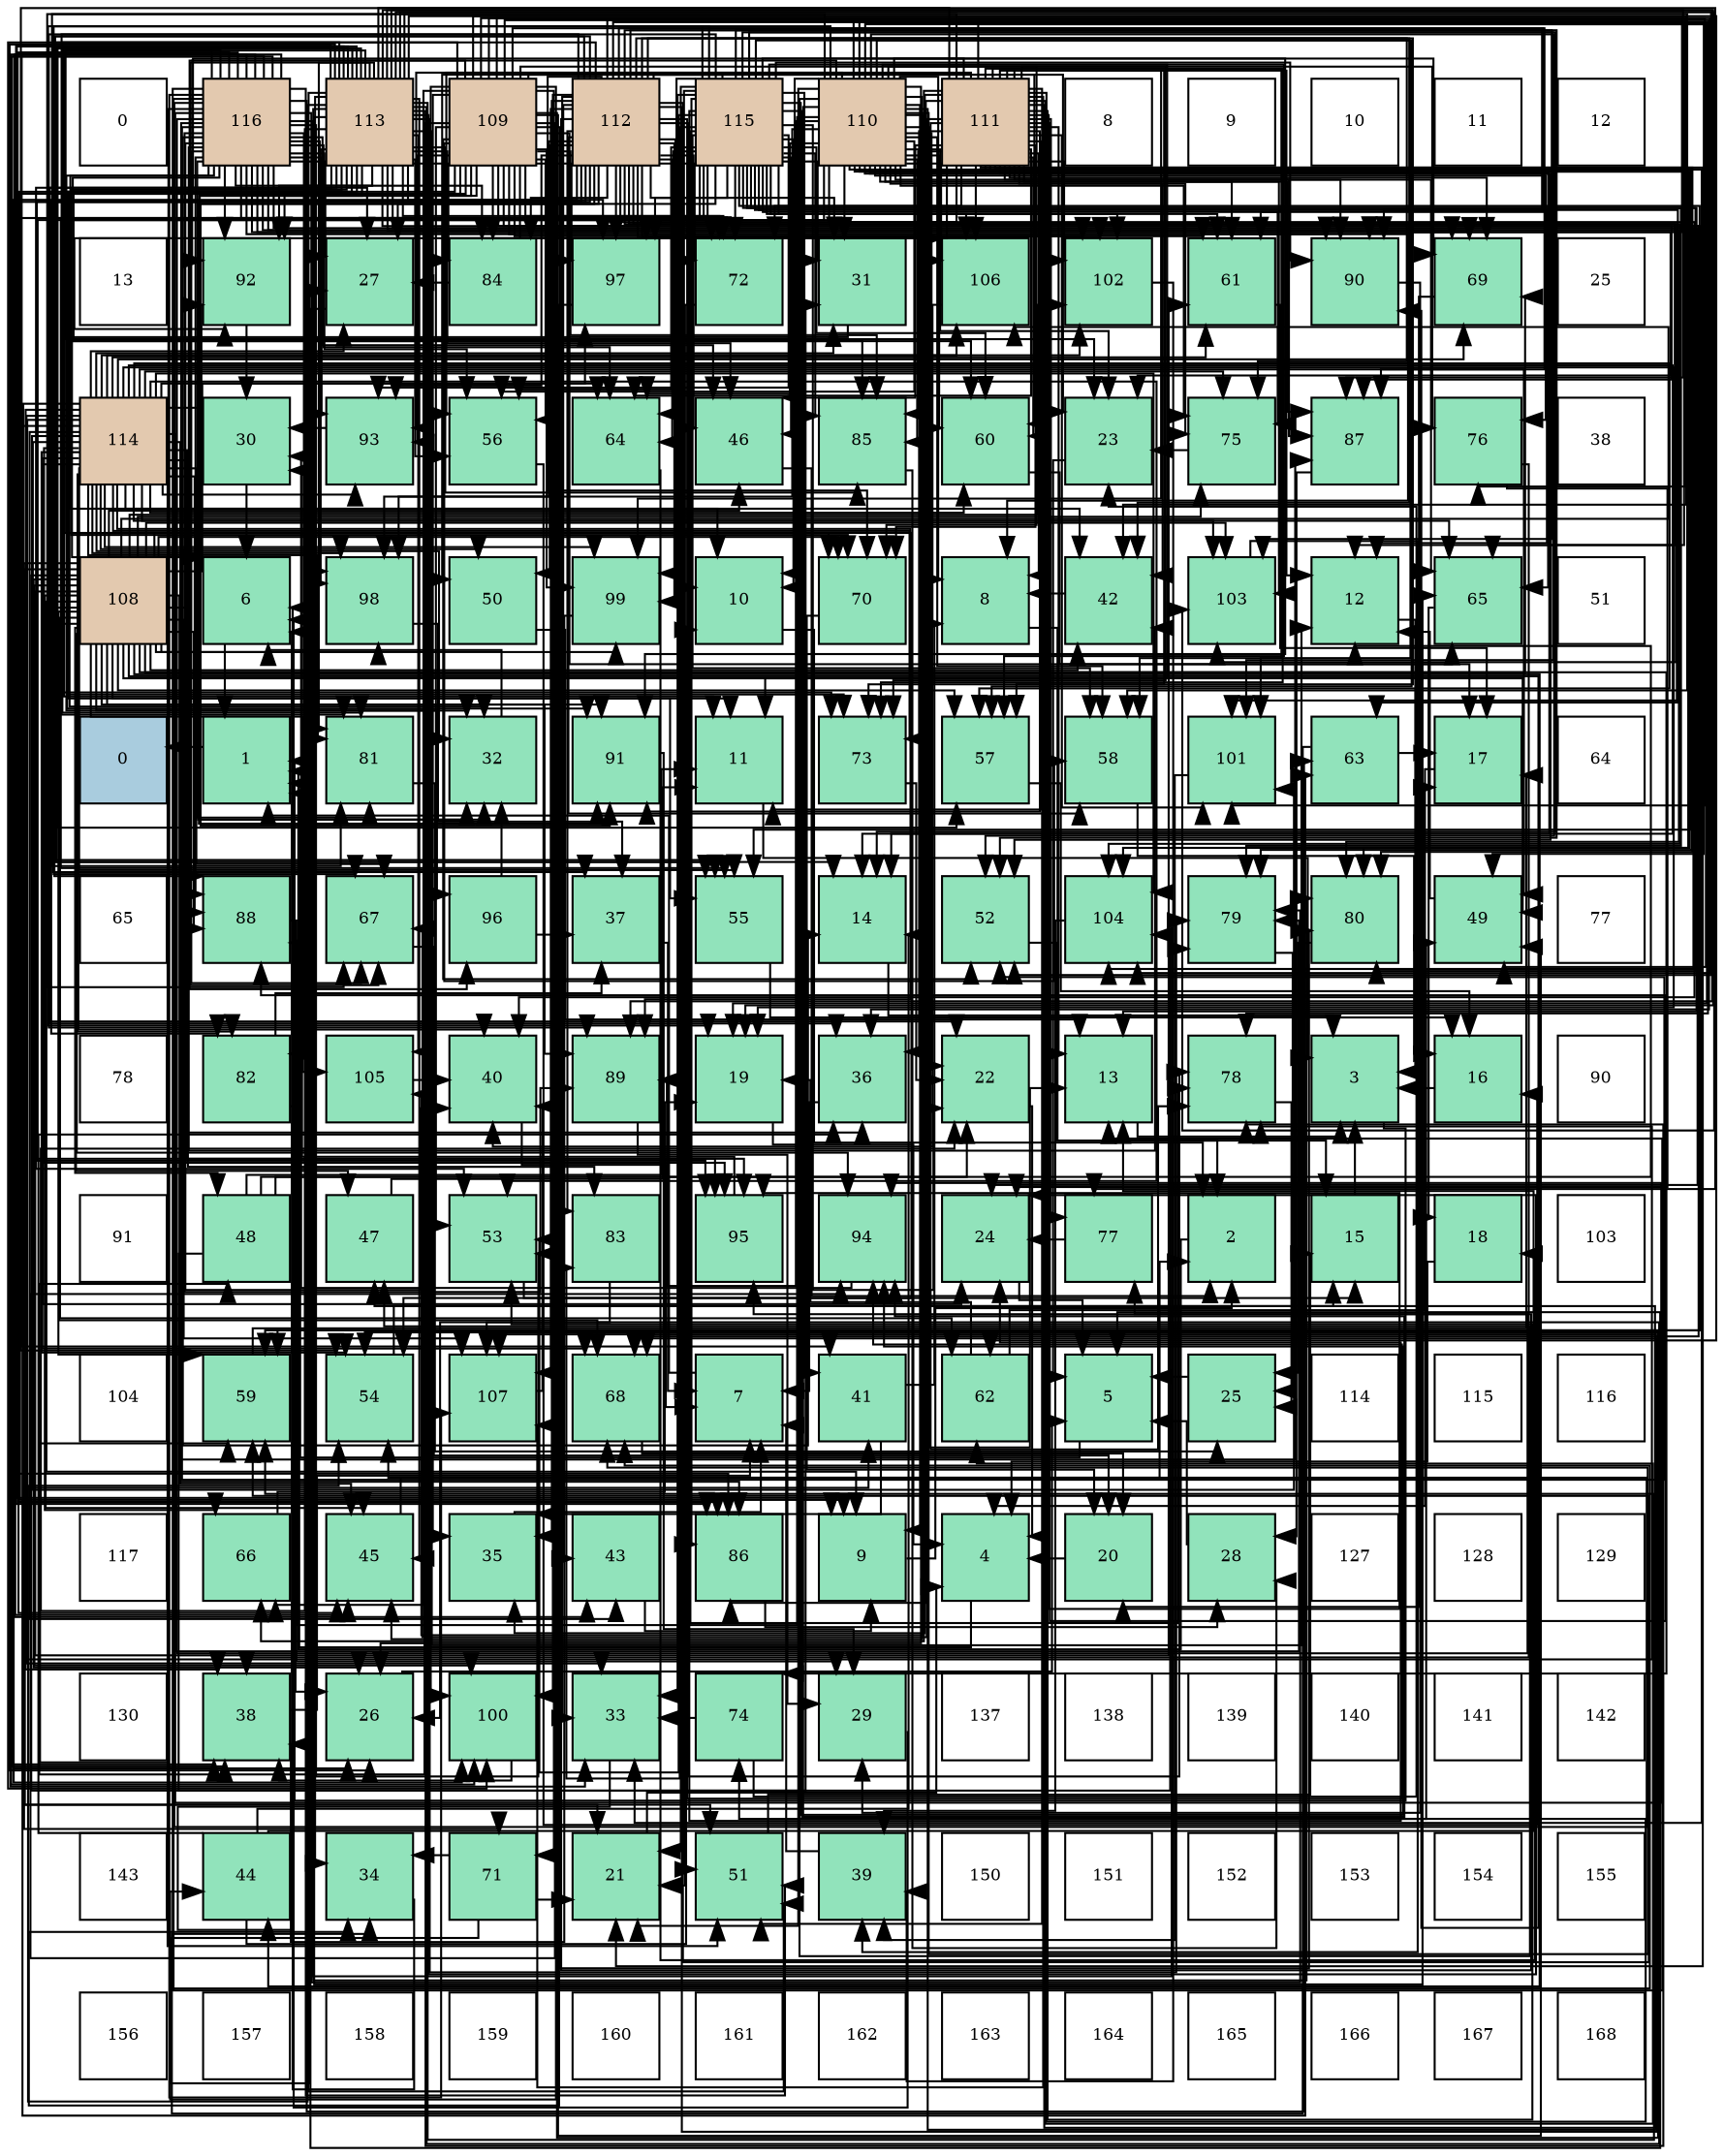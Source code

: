 digraph layout{
 rankdir=TB;
 splines=ortho;
 node [style=filled shape=square fixedsize=true width=0.6];
0[label="0", fontsize=8, fillcolor="#ffffff"];
1[label="116", fontsize=8, fillcolor="#e3c9af"];
2[label="113", fontsize=8, fillcolor="#e3c9af"];
3[label="109", fontsize=8, fillcolor="#e3c9af"];
4[label="112", fontsize=8, fillcolor="#e3c9af"];
5[label="115", fontsize=8, fillcolor="#e3c9af"];
6[label="110", fontsize=8, fillcolor="#e3c9af"];
7[label="111", fontsize=8, fillcolor="#e3c9af"];
8[label="8", fontsize=8, fillcolor="#ffffff"];
9[label="9", fontsize=8, fillcolor="#ffffff"];
10[label="10", fontsize=8, fillcolor="#ffffff"];
11[label="11", fontsize=8, fillcolor="#ffffff"];
12[label="12", fontsize=8, fillcolor="#ffffff"];
13[label="13", fontsize=8, fillcolor="#ffffff"];
14[label="92", fontsize=8, fillcolor="#91e3bb"];
15[label="27", fontsize=8, fillcolor="#91e3bb"];
16[label="84", fontsize=8, fillcolor="#91e3bb"];
17[label="97", fontsize=8, fillcolor="#91e3bb"];
18[label="72", fontsize=8, fillcolor="#91e3bb"];
19[label="31", fontsize=8, fillcolor="#91e3bb"];
20[label="106", fontsize=8, fillcolor="#91e3bb"];
21[label="102", fontsize=8, fillcolor="#91e3bb"];
22[label="61", fontsize=8, fillcolor="#91e3bb"];
23[label="90", fontsize=8, fillcolor="#91e3bb"];
24[label="69", fontsize=8, fillcolor="#91e3bb"];
25[label="25", fontsize=8, fillcolor="#ffffff"];
26[label="114", fontsize=8, fillcolor="#e3c9af"];
27[label="30", fontsize=8, fillcolor="#91e3bb"];
28[label="93", fontsize=8, fillcolor="#91e3bb"];
29[label="56", fontsize=8, fillcolor="#91e3bb"];
30[label="64", fontsize=8, fillcolor="#91e3bb"];
31[label="46", fontsize=8, fillcolor="#91e3bb"];
32[label="85", fontsize=8, fillcolor="#91e3bb"];
33[label="60", fontsize=8, fillcolor="#91e3bb"];
34[label="23", fontsize=8, fillcolor="#91e3bb"];
35[label="75", fontsize=8, fillcolor="#91e3bb"];
36[label="87", fontsize=8, fillcolor="#91e3bb"];
37[label="76", fontsize=8, fillcolor="#91e3bb"];
38[label="38", fontsize=8, fillcolor="#ffffff"];
39[label="108", fontsize=8, fillcolor="#e3c9af"];
40[label="6", fontsize=8, fillcolor="#91e3bb"];
41[label="98", fontsize=8, fillcolor="#91e3bb"];
42[label="50", fontsize=8, fillcolor="#91e3bb"];
43[label="99", fontsize=8, fillcolor="#91e3bb"];
44[label="10", fontsize=8, fillcolor="#91e3bb"];
45[label="70", fontsize=8, fillcolor="#91e3bb"];
46[label="8", fontsize=8, fillcolor="#91e3bb"];
47[label="42", fontsize=8, fillcolor="#91e3bb"];
48[label="103", fontsize=8, fillcolor="#91e3bb"];
49[label="12", fontsize=8, fillcolor="#91e3bb"];
50[label="65", fontsize=8, fillcolor="#91e3bb"];
51[label="51", fontsize=8, fillcolor="#ffffff"];
52[label="0", fontsize=8, fillcolor="#a9ccde"];
53[label="1", fontsize=8, fillcolor="#91e3bb"];
54[label="81", fontsize=8, fillcolor="#91e3bb"];
55[label="32", fontsize=8, fillcolor="#91e3bb"];
56[label="91", fontsize=8, fillcolor="#91e3bb"];
57[label="11", fontsize=8, fillcolor="#91e3bb"];
58[label="73", fontsize=8, fillcolor="#91e3bb"];
59[label="57", fontsize=8, fillcolor="#91e3bb"];
60[label="58", fontsize=8, fillcolor="#91e3bb"];
61[label="101", fontsize=8, fillcolor="#91e3bb"];
62[label="63", fontsize=8, fillcolor="#91e3bb"];
63[label="17", fontsize=8, fillcolor="#91e3bb"];
64[label="64", fontsize=8, fillcolor="#ffffff"];
65[label="65", fontsize=8, fillcolor="#ffffff"];
66[label="88", fontsize=8, fillcolor="#91e3bb"];
67[label="67", fontsize=8, fillcolor="#91e3bb"];
68[label="96", fontsize=8, fillcolor="#91e3bb"];
69[label="37", fontsize=8, fillcolor="#91e3bb"];
70[label="55", fontsize=8, fillcolor="#91e3bb"];
71[label="14", fontsize=8, fillcolor="#91e3bb"];
72[label="52", fontsize=8, fillcolor="#91e3bb"];
73[label="104", fontsize=8, fillcolor="#91e3bb"];
74[label="79", fontsize=8, fillcolor="#91e3bb"];
75[label="80", fontsize=8, fillcolor="#91e3bb"];
76[label="49", fontsize=8, fillcolor="#91e3bb"];
77[label="77", fontsize=8, fillcolor="#ffffff"];
78[label="78", fontsize=8, fillcolor="#ffffff"];
79[label="82", fontsize=8, fillcolor="#91e3bb"];
80[label="105", fontsize=8, fillcolor="#91e3bb"];
81[label="40", fontsize=8, fillcolor="#91e3bb"];
82[label="89", fontsize=8, fillcolor="#91e3bb"];
83[label="19", fontsize=8, fillcolor="#91e3bb"];
84[label="36", fontsize=8, fillcolor="#91e3bb"];
85[label="22", fontsize=8, fillcolor="#91e3bb"];
86[label="13", fontsize=8, fillcolor="#91e3bb"];
87[label="78", fontsize=8, fillcolor="#91e3bb"];
88[label="3", fontsize=8, fillcolor="#91e3bb"];
89[label="16", fontsize=8, fillcolor="#91e3bb"];
90[label="90", fontsize=8, fillcolor="#ffffff"];
91[label="91", fontsize=8, fillcolor="#ffffff"];
92[label="48", fontsize=8, fillcolor="#91e3bb"];
93[label="47", fontsize=8, fillcolor="#91e3bb"];
94[label="53", fontsize=8, fillcolor="#91e3bb"];
95[label="83", fontsize=8, fillcolor="#91e3bb"];
96[label="95", fontsize=8, fillcolor="#91e3bb"];
97[label="94", fontsize=8, fillcolor="#91e3bb"];
98[label="24", fontsize=8, fillcolor="#91e3bb"];
99[label="77", fontsize=8, fillcolor="#91e3bb"];
100[label="2", fontsize=8, fillcolor="#91e3bb"];
101[label="15", fontsize=8, fillcolor="#91e3bb"];
102[label="18", fontsize=8, fillcolor="#91e3bb"];
103[label="103", fontsize=8, fillcolor="#ffffff"];
104[label="104", fontsize=8, fillcolor="#ffffff"];
105[label="59", fontsize=8, fillcolor="#91e3bb"];
106[label="54", fontsize=8, fillcolor="#91e3bb"];
107[label="107", fontsize=8, fillcolor="#91e3bb"];
108[label="68", fontsize=8, fillcolor="#91e3bb"];
109[label="7", fontsize=8, fillcolor="#91e3bb"];
110[label="41", fontsize=8, fillcolor="#91e3bb"];
111[label="62", fontsize=8, fillcolor="#91e3bb"];
112[label="5", fontsize=8, fillcolor="#91e3bb"];
113[label="25", fontsize=8, fillcolor="#91e3bb"];
114[label="114", fontsize=8, fillcolor="#ffffff"];
115[label="115", fontsize=8, fillcolor="#ffffff"];
116[label="116", fontsize=8, fillcolor="#ffffff"];
117[label="117", fontsize=8, fillcolor="#ffffff"];
118[label="66", fontsize=8, fillcolor="#91e3bb"];
119[label="45", fontsize=8, fillcolor="#91e3bb"];
120[label="35", fontsize=8, fillcolor="#91e3bb"];
121[label="43", fontsize=8, fillcolor="#91e3bb"];
122[label="86", fontsize=8, fillcolor="#91e3bb"];
123[label="9", fontsize=8, fillcolor="#91e3bb"];
124[label="4", fontsize=8, fillcolor="#91e3bb"];
125[label="20", fontsize=8, fillcolor="#91e3bb"];
126[label="28", fontsize=8, fillcolor="#91e3bb"];
127[label="127", fontsize=8, fillcolor="#ffffff"];
128[label="128", fontsize=8, fillcolor="#ffffff"];
129[label="129", fontsize=8, fillcolor="#ffffff"];
130[label="130", fontsize=8, fillcolor="#ffffff"];
131[label="38", fontsize=8, fillcolor="#91e3bb"];
132[label="26", fontsize=8, fillcolor="#91e3bb"];
133[label="100", fontsize=8, fillcolor="#91e3bb"];
134[label="33", fontsize=8, fillcolor="#91e3bb"];
135[label="74", fontsize=8, fillcolor="#91e3bb"];
136[label="29", fontsize=8, fillcolor="#91e3bb"];
137[label="137", fontsize=8, fillcolor="#ffffff"];
138[label="138", fontsize=8, fillcolor="#ffffff"];
139[label="139", fontsize=8, fillcolor="#ffffff"];
140[label="140", fontsize=8, fillcolor="#ffffff"];
141[label="141", fontsize=8, fillcolor="#ffffff"];
142[label="142", fontsize=8, fillcolor="#ffffff"];
143[label="143", fontsize=8, fillcolor="#ffffff"];
144[label="44", fontsize=8, fillcolor="#91e3bb"];
145[label="34", fontsize=8, fillcolor="#91e3bb"];
146[label="71", fontsize=8, fillcolor="#91e3bb"];
147[label="21", fontsize=8, fillcolor="#91e3bb"];
148[label="51", fontsize=8, fillcolor="#91e3bb"];
149[label="39", fontsize=8, fillcolor="#91e3bb"];
150[label="150", fontsize=8, fillcolor="#ffffff"];
151[label="151", fontsize=8, fillcolor="#ffffff"];
152[label="152", fontsize=8, fillcolor="#ffffff"];
153[label="153", fontsize=8, fillcolor="#ffffff"];
154[label="154", fontsize=8, fillcolor="#ffffff"];
155[label="155", fontsize=8, fillcolor="#ffffff"];
156[label="156", fontsize=8, fillcolor="#ffffff"];
157[label="157", fontsize=8, fillcolor="#ffffff"];
158[label="158", fontsize=8, fillcolor="#ffffff"];
159[label="159", fontsize=8, fillcolor="#ffffff"];
160[label="160", fontsize=8, fillcolor="#ffffff"];
161[label="161", fontsize=8, fillcolor="#ffffff"];
162[label="162", fontsize=8, fillcolor="#ffffff"];
163[label="163", fontsize=8, fillcolor="#ffffff"];
164[label="164", fontsize=8, fillcolor="#ffffff"];
165[label="165", fontsize=8, fillcolor="#ffffff"];
166[label="166", fontsize=8, fillcolor="#ffffff"];
167[label="167", fontsize=8, fillcolor="#ffffff"];
168[label="168", fontsize=8, fillcolor="#ffffff"];
edge [constraint=false, style=vis];53 -> 52;
100 -> 53;
88 -> 53;
124 -> 53;
112 -> 53;
40 -> 53;
109 -> 53;
46 -> 100;
123 -> 100;
44 -> 100;
57 -> 88;
49 -> 88;
86 -> 88;
71 -> 88;
101 -> 88;
89 -> 88;
63 -> 124;
102 -> 124;
83 -> 124;
125 -> 124;
147 -> 124;
85 -> 124;
34 -> 112;
98 -> 112;
113 -> 112;
132 -> 112;
15 -> 112;
126 -> 112;
136 -> 40;
27 -> 40;
19 -> 40;
55 -> 40;
134 -> 40;
145 -> 40;
120 -> 109;
84 -> 109;
69 -> 109;
131 -> 109;
149 -> 109;
81 -> 109;
110 -> 46;
110 -> 120;
47 -> 46;
121 -> 123;
144 -> 44;
144 -> 86;
144 -> 71;
144 -> 84;
119 -> 100;
31 -> 100;
93 -> 57;
92 -> 57;
92 -> 49;
92 -> 85;
92 -> 19;
76 -> 49;
42 -> 86;
148 -> 101;
72 -> 101;
94 -> 101;
106 -> 101;
70 -> 89;
29 -> 89;
59 -> 89;
60 -> 89;
105 -> 63;
33 -> 63;
22 -> 63;
111 -> 63;
111 -> 83;
62 -> 63;
62 -> 145;
30 -> 102;
50 -> 102;
118 -> 83;
67 -> 125;
108 -> 125;
24 -> 125;
45 -> 125;
146 -> 147;
146 -> 15;
146 -> 145;
18 -> 147;
58 -> 85;
135 -> 34;
135 -> 134;
35 -> 34;
37 -> 98;
37 -> 131;
99 -> 98;
87 -> 113;
74 -> 113;
75 -> 113;
54 -> 113;
79 -> 132;
79 -> 69;
95 -> 132;
16 -> 15;
32 -> 126;
122 -> 126;
36 -> 126;
66 -> 136;
82 -> 136;
23 -> 136;
56 -> 136;
14 -> 27;
28 -> 27;
97 -> 27;
96 -> 27;
68 -> 55;
68 -> 69;
17 -> 145;
41 -> 69;
43 -> 131;
133 -> 131;
61 -> 149;
21 -> 149;
48 -> 149;
73 -> 149;
80 -> 81;
20 -> 81;
107 -> 81;
39 -> 123;
39 -> 132;
39 -> 47;
39 -> 144;
39 -> 119;
39 -> 31;
39 -> 93;
39 -> 92;
39 -> 76;
39 -> 148;
39 -> 106;
39 -> 70;
39 -> 59;
39 -> 105;
39 -> 22;
39 -> 111;
39 -> 118;
39 -> 108;
39 -> 24;
39 -> 45;
39 -> 146;
39 -> 135;
39 -> 35;
39 -> 74;
39 -> 122;
39 -> 66;
39 -> 82;
39 -> 23;
39 -> 56;
39 -> 97;
39 -> 96;
39 -> 68;
39 -> 17;
39 -> 41;
39 -> 43;
39 -> 133;
39 -> 21;
39 -> 48;
39 -> 80;
39 -> 20;
39 -> 107;
3 -> 46;
3 -> 123;
3 -> 120;
3 -> 144;
3 -> 92;
3 -> 76;
3 -> 72;
3 -> 94;
3 -> 106;
3 -> 70;
3 -> 29;
3 -> 60;
3 -> 105;
3 -> 33;
3 -> 22;
3 -> 111;
3 -> 50;
3 -> 118;
3 -> 45;
3 -> 146;
3 -> 18;
3 -> 58;
3 -> 37;
3 -> 75;
3 -> 16;
3 -> 32;
3 -> 122;
3 -> 36;
3 -> 23;
3 -> 56;
3 -> 14;
3 -> 28;
3 -> 97;
3 -> 68;
3 -> 17;
3 -> 43;
3 -> 133;
3 -> 61;
3 -> 21;
3 -> 73;
3 -> 20;
6 -> 46;
6 -> 123;
6 -> 44;
6 -> 86;
6 -> 71;
6 -> 83;
6 -> 147;
6 -> 85;
6 -> 34;
6 -> 132;
6 -> 19;
6 -> 55;
6 -> 134;
6 -> 69;
6 -> 47;
6 -> 119;
6 -> 93;
6 -> 76;
6 -> 72;
6 -> 29;
6 -> 59;
6 -> 60;
6 -> 33;
6 -> 30;
6 -> 50;
6 -> 67;
6 -> 108;
6 -> 24;
6 -> 58;
6 -> 35;
6 -> 37;
6 -> 87;
6 -> 75;
6 -> 32;
6 -> 36;
6 -> 66;
6 -> 82;
6 -> 23;
6 -> 14;
6 -> 28;
6 -> 97;
6 -> 96;
6 -> 41;
6 -> 61;
6 -> 48;
6 -> 73;
6 -> 80;
6 -> 20;
6 -> 107;
7 -> 46;
7 -> 57;
7 -> 49;
7 -> 86;
7 -> 147;
7 -> 15;
7 -> 120;
7 -> 84;
7 -> 31;
7 -> 93;
7 -> 76;
7 -> 148;
7 -> 72;
7 -> 94;
7 -> 106;
7 -> 70;
7 -> 29;
7 -> 59;
7 -> 60;
7 -> 33;
7 -> 22;
7 -> 111;
7 -> 30;
7 -> 50;
7 -> 118;
7 -> 67;
7 -> 24;
7 -> 45;
7 -> 18;
7 -> 58;
7 -> 135;
7 -> 35;
7 -> 37;
7 -> 99;
7 -> 87;
7 -> 74;
7 -> 75;
7 -> 54;
7 -> 32;
7 -> 122;
7 -> 36;
7 -> 66;
7 -> 56;
7 -> 14;
7 -> 96;
7 -> 17;
7 -> 43;
7 -> 61;
7 -> 21;
7 -> 20;
7 -> 107;
4 -> 44;
4 -> 49;
4 -> 71;
4 -> 85;
4 -> 34;
4 -> 132;
4 -> 19;
4 -> 55;
4 -> 134;
4 -> 120;
4 -> 84;
4 -> 81;
4 -> 47;
4 -> 121;
4 -> 119;
4 -> 31;
4 -> 42;
4 -> 60;
4 -> 105;
4 -> 22;
4 -> 30;
4 -> 50;
4 -> 108;
4 -> 45;
4 -> 18;
4 -> 58;
4 -> 35;
4 -> 99;
4 -> 87;
4 -> 54;
4 -> 95;
4 -> 16;
4 -> 36;
4 -> 66;
4 -> 82;
4 -> 23;
4 -> 56;
4 -> 28;
4 -> 97;
4 -> 96;
4 -> 17;
4 -> 41;
4 -> 43;
4 -> 133;
4 -> 61;
4 -> 21;
4 -> 48;
4 -> 73;
4 -> 107;
2 -> 123;
2 -> 57;
2 -> 49;
2 -> 83;
2 -> 85;
2 -> 34;
2 -> 98;
2 -> 132;
2 -> 55;
2 -> 145;
2 -> 84;
2 -> 131;
2 -> 47;
2 -> 119;
2 -> 31;
2 -> 148;
2 -> 72;
2 -> 94;
2 -> 106;
2 -> 70;
2 -> 29;
2 -> 59;
2 -> 60;
2 -> 105;
2 -> 33;
2 -> 50;
2 -> 67;
2 -> 108;
2 -> 24;
2 -> 45;
2 -> 18;
2 -> 58;
2 -> 99;
2 -> 87;
2 -> 74;
2 -> 75;
2 -> 54;
2 -> 16;
2 -> 32;
2 -> 122;
2 -> 36;
2 -> 82;
2 -> 56;
2 -> 14;
2 -> 17;
2 -> 41;
2 -> 133;
2 -> 48;
2 -> 73;
2 -> 80;
2 -> 107;
26 -> 71;
26 -> 83;
26 -> 147;
26 -> 98;
26 -> 15;
26 -> 19;
26 -> 55;
26 -> 134;
26 -> 84;
26 -> 131;
26 -> 81;
26 -> 110;
26 -> 47;
26 -> 121;
26 -> 119;
26 -> 76;
26 -> 42;
26 -> 148;
26 -> 94;
26 -> 106;
26 -> 70;
26 -> 59;
26 -> 33;
26 -> 22;
26 -> 62;
26 -> 30;
26 -> 50;
26 -> 67;
26 -> 108;
26 -> 24;
26 -> 58;
26 -> 35;
26 -> 87;
26 -> 74;
26 -> 54;
26 -> 79;
26 -> 95;
26 -> 66;
26 -> 82;
26 -> 14;
26 -> 28;
26 -> 96;
26 -> 41;
26 -> 43;
26 -> 61;
26 -> 21;
26 -> 48;
26 -> 73;
26 -> 20;
5 -> 44;
5 -> 57;
5 -> 49;
5 -> 86;
5 -> 71;
5 -> 83;
5 -> 147;
5 -> 85;
5 -> 98;
5 -> 15;
5 -> 19;
5 -> 134;
5 -> 110;
5 -> 31;
5 -> 76;
5 -> 42;
5 -> 148;
5 -> 72;
5 -> 94;
5 -> 70;
5 -> 29;
5 -> 59;
5 -> 60;
5 -> 105;
5 -> 33;
5 -> 22;
5 -> 62;
5 -> 30;
5 -> 67;
5 -> 18;
5 -> 35;
5 -> 87;
5 -> 74;
5 -> 75;
5 -> 54;
5 -> 79;
5 -> 95;
5 -> 32;
5 -> 122;
5 -> 23;
5 -> 56;
5 -> 28;
5 -> 97;
5 -> 17;
5 -> 43;
5 -> 133;
5 -> 61;
5 -> 21;
5 -> 20;
1 -> 44;
1 -> 57;
1 -> 86;
1 -> 71;
1 -> 34;
1 -> 98;
1 -> 15;
1 -> 55;
1 -> 134;
1 -> 131;
1 -> 81;
1 -> 110;
1 -> 47;
1 -> 121;
1 -> 119;
1 -> 31;
1 -> 148;
1 -> 72;
1 -> 94;
1 -> 106;
1 -> 29;
1 -> 105;
1 -> 62;
1 -> 30;
1 -> 67;
1 -> 108;
1 -> 24;
1 -> 45;
1 -> 18;
1 -> 74;
1 -> 75;
1 -> 54;
1 -> 79;
1 -> 16;
1 -> 32;
1 -> 122;
1 -> 36;
1 -> 66;
1 -> 82;
1 -> 23;
1 -> 14;
1 -> 28;
1 -> 97;
1 -> 96;
1 -> 41;
1 -> 133;
1 -> 48;
1 -> 73;
1 -> 107;
edge [constraint=true, style=invis];
0 -> 13 -> 26 -> 39 -> 52 -> 65 -> 78 -> 91 -> 104 -> 117 -> 130 -> 143 -> 156;
1 -> 14 -> 27 -> 40 -> 53 -> 66 -> 79 -> 92 -> 105 -> 118 -> 131 -> 144 -> 157;
2 -> 15 -> 28 -> 41 -> 54 -> 67 -> 80 -> 93 -> 106 -> 119 -> 132 -> 145 -> 158;
3 -> 16 -> 29 -> 42 -> 55 -> 68 -> 81 -> 94 -> 107 -> 120 -> 133 -> 146 -> 159;
4 -> 17 -> 30 -> 43 -> 56 -> 69 -> 82 -> 95 -> 108 -> 121 -> 134 -> 147 -> 160;
5 -> 18 -> 31 -> 44 -> 57 -> 70 -> 83 -> 96 -> 109 -> 122 -> 135 -> 148 -> 161;
6 -> 19 -> 32 -> 45 -> 58 -> 71 -> 84 -> 97 -> 110 -> 123 -> 136 -> 149 -> 162;
7 -> 20 -> 33 -> 46 -> 59 -> 72 -> 85 -> 98 -> 111 -> 124 -> 137 -> 150 -> 163;
8 -> 21 -> 34 -> 47 -> 60 -> 73 -> 86 -> 99 -> 112 -> 125 -> 138 -> 151 -> 164;
9 -> 22 -> 35 -> 48 -> 61 -> 74 -> 87 -> 100 -> 113 -> 126 -> 139 -> 152 -> 165;
10 -> 23 -> 36 -> 49 -> 62 -> 75 -> 88 -> 101 -> 114 -> 127 -> 140 -> 153 -> 166;
11 -> 24 -> 37 -> 50 -> 63 -> 76 -> 89 -> 102 -> 115 -> 128 -> 141 -> 154 -> 167;
12 -> 25 -> 38 -> 51 -> 64 -> 77 -> 90 -> 103 -> 116 -> 129 -> 142 -> 155 -> 168;
rank = same {0 -> 1 -> 2 -> 3 -> 4 -> 5 -> 6 -> 7 -> 8 -> 9 -> 10 -> 11 -> 12};
rank = same {13 -> 14 -> 15 -> 16 -> 17 -> 18 -> 19 -> 20 -> 21 -> 22 -> 23 -> 24 -> 25};
rank = same {26 -> 27 -> 28 -> 29 -> 30 -> 31 -> 32 -> 33 -> 34 -> 35 -> 36 -> 37 -> 38};
rank = same {39 -> 40 -> 41 -> 42 -> 43 -> 44 -> 45 -> 46 -> 47 -> 48 -> 49 -> 50 -> 51};
rank = same {52 -> 53 -> 54 -> 55 -> 56 -> 57 -> 58 -> 59 -> 60 -> 61 -> 62 -> 63 -> 64};
rank = same {65 -> 66 -> 67 -> 68 -> 69 -> 70 -> 71 -> 72 -> 73 -> 74 -> 75 -> 76 -> 77};
rank = same {78 -> 79 -> 80 -> 81 -> 82 -> 83 -> 84 -> 85 -> 86 -> 87 -> 88 -> 89 -> 90};
rank = same {91 -> 92 -> 93 -> 94 -> 95 -> 96 -> 97 -> 98 -> 99 -> 100 -> 101 -> 102 -> 103};
rank = same {104 -> 105 -> 106 -> 107 -> 108 -> 109 -> 110 -> 111 -> 112 -> 113 -> 114 -> 115 -> 116};
rank = same {117 -> 118 -> 119 -> 120 -> 121 -> 122 -> 123 -> 124 -> 125 -> 126 -> 127 -> 128 -> 129};
rank = same {130 -> 131 -> 132 -> 133 -> 134 -> 135 -> 136 -> 137 -> 138 -> 139 -> 140 -> 141 -> 142};
rank = same {143 -> 144 -> 145 -> 146 -> 147 -> 148 -> 149 -> 150 -> 151 -> 152 -> 153 -> 154 -> 155};
rank = same {156 -> 157 -> 158 -> 159 -> 160 -> 161 -> 162 -> 163 -> 164 -> 165 -> 166 -> 167 -> 168};
}